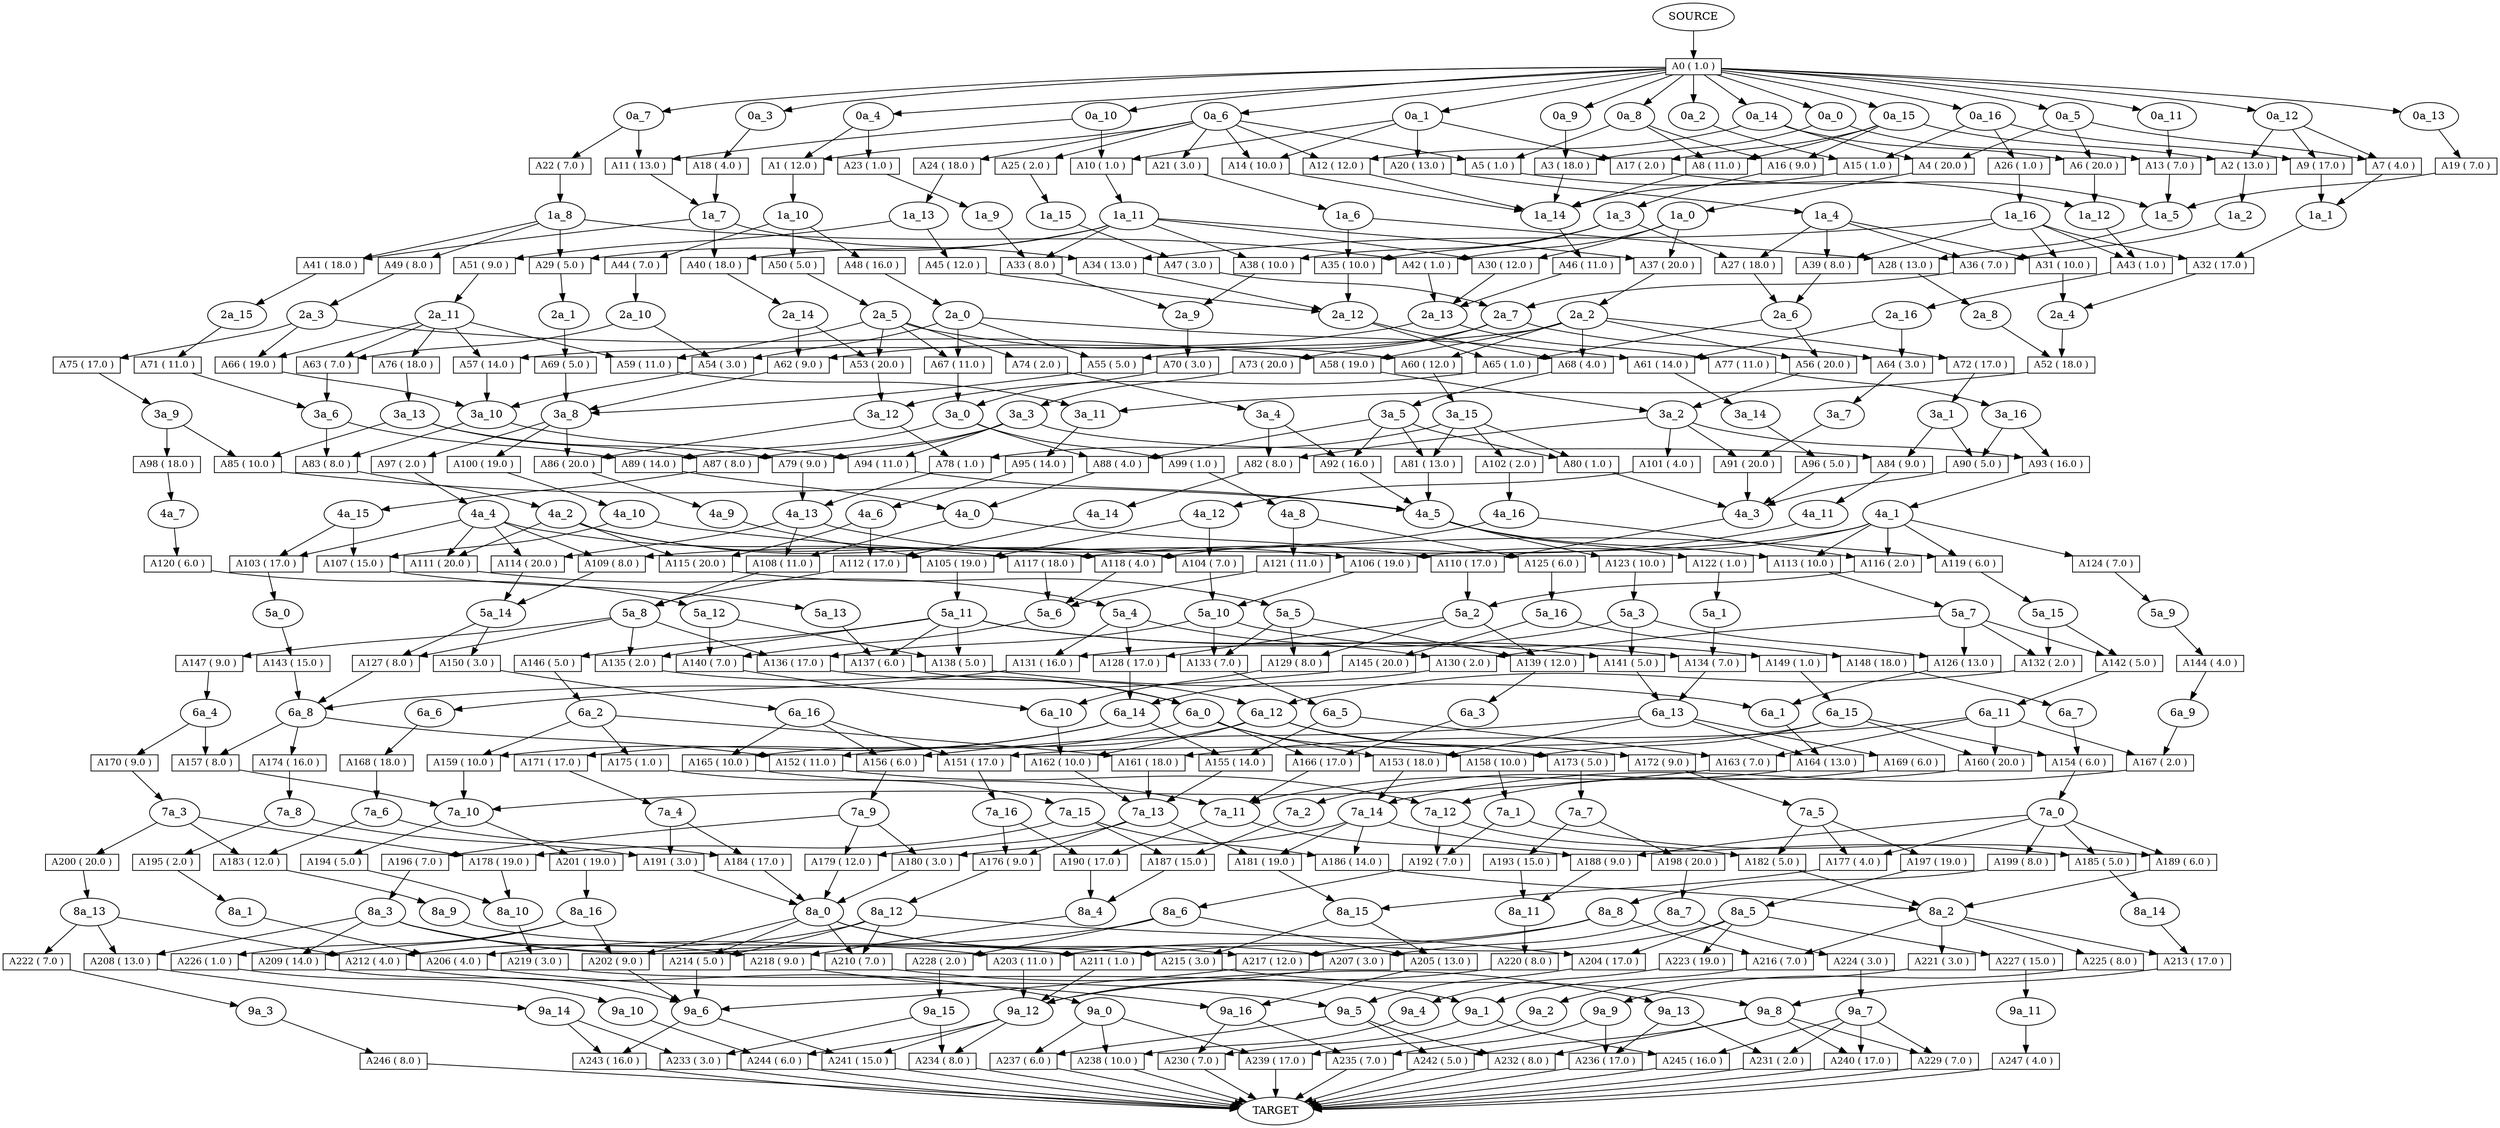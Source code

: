 digraph  {
"0a_0"[label="0a_0"];
"0a_1"[label="0a_1"];
"0a_2"[label="0a_2"];
"0a_3"[label="0a_3"];
"0a_4"[label="0a_4"];
"0a_5"[label="0a_5"];
"0a_6"[label="0a_6"];
"0a_7"[label="0a_7"];
"0a_8"[label="0a_8"];
"0a_9"[label="0a_9"];
"0a_10"[label="0a_10"];
"0a_11"[label="0a_11"];
"0a_12"[label="0a_12"];
"0a_13"[label="0a_13"];
"0a_14"[label="0a_14"];
"0a_15"[label="0a_15"];
"0a_16"[label="0a_16"];
"1a_10"[label="1a_10"];
"1a_2"[label="1a_2"];
"1a_14"[label="1a_14"];
"1a_0"[label="1a_0"];
"1a_12"[label="1a_12"];
"1a_1"[label="1a_1"];
"1a_11"[label="1a_11"];
"1a_7"[label="1a_7"];
"1a_5"[label="1a_5"];
"1a_3"[label="1a_3"];
"1a_4"[label="1a_4"];
"1a_6"[label="1a_6"];
"1a_8"[label="1a_8"];
"1a_9"[label="1a_9"];
"1a_13"[label="1a_13"];
"1a_15"[label="1a_15"];
"1a_16"[label="1a_16"];
"2a_6"[label="2a_6"];
"2a_8"[label="2a_8"];
"2a_1"[label="2a_1"];
"2a_13"[label="2a_13"];
"2a_4"[label="2a_4"];
"2a_9"[label="2a_9"];
"2a_12"[label="2a_12"];
"2a_7"[label="2a_7"];
"2a_2"[label="2a_2"];
"2a_14"[label="2a_14"];
"2a_15"[label="2a_15"];
"2a_16"[label="2a_16"];
"2a_10"[label="2a_10"];
"2a_0"[label="2a_0"];
"2a_3"[label="2a_3"];
"2a_5"[label="2a_5"];
"2a_11"[label="2a_11"];
"3a_11"[label="3a_11"];
"3a_12"[label="3a_12"];
"3a_10"[label="3a_10"];
"3a_8"[label="3a_8"];
"3a_2"[label="3a_2"];
"3a_15"[label="3a_15"];
"3a_14"[label="3a_14"];
"3a_6"[label="3a_6"];
"3a_7"[label="3a_7"];
"3a_0"[label="3a_0"];
"3a_5"[label="3a_5"];
"3a_1"[label="3a_1"];
"3a_3"[label="3a_3"];
"3a_4"[label="3a_4"];
"3a_9"[label="3a_9"];
"3a_13"[label="3a_13"];
"3a_16"[label="3a_16"];
"4a_13"[label="4a_13"];
"4a_3"[label="4a_3"];
"4a_5"[label="4a_5"];
"4a_14"[label="4a_14"];
"4a_2"[label="4a_2"];
"4a_11"[label="4a_11"];
"4a_9"[label="4a_9"];
"4a_15"[label="4a_15"];
"4a_0"[label="4a_0"];
"4a_1"[label="4a_1"];
"4a_6"[label="4a_6"];
"4a_4"[label="4a_4"];
"4a_7"[label="4a_7"];
"4a_8"[label="4a_8"];
"4a_10"[label="4a_10"];
"4a_12"[label="4a_12"];
"4a_16"[label="4a_16"];
"5a_0"[label="5a_0"];
"5a_10"[label="5a_10"];
"5a_11"[label="5a_11"];
"5a_13"[label="5a_13"];
"5a_8"[label="5a_8"];
"5a_14"[label="5a_14"];
"5a_2"[label="5a_2"];
"5a_4"[label="5a_4"];
"5a_7"[label="5a_7"];
"5a_5"[label="5a_5"];
"5a_6"[label="5a_6"];
"5a_15"[label="5a_15"];
"5a_12"[label="5a_12"];
"5a_1"[label="5a_1"];
"5a_3"[label="5a_3"];
"5a_9"[label="5a_9"];
"5a_16"[label="5a_16"];
"6a_1"[label="6a_1"];
"6a_8"[label="6a_8"];
"6a_14"[label="6a_14"];
"6a_10"[label="6a_10"];
"6a_6"[label="6a_6"];
"6a_12"[label="6a_12"];
"6a_5"[label="6a_5"];
"6a_13"[label="6a_13"];
"6a_0"[label="6a_0"];
"6a_3"[label="6a_3"];
"6a_11"[label="6a_11"];
"6a_9"[label="6a_9"];
"6a_2"[label="6a_2"];
"6a_4"[label="6a_4"];
"6a_7"[label="6a_7"];
"6a_15"[label="6a_15"];
"6a_16"[label="6a_16"];
"7a_16"[label="7a_16"];
"7a_12"[label="7a_12"];
"7a_14"[label="7a_14"];
"7a_0"[label="7a_0"];
"7a_13"[label="7a_13"];
"7a_9"[label="7a_9"];
"7a_10"[label="7a_10"];
"7a_1"[label="7a_1"];
"7a_11"[label="7a_11"];
"7a_6"[label="7a_6"];
"7a_2"[label="7a_2"];
"7a_3"[label="7a_3"];
"7a_4"[label="7a_4"];
"7a_5"[label="7a_5"];
"7a_7"[label="7a_7"];
"7a_8"[label="7a_8"];
"7a_15"[label="7a_15"];
"8a_12"[label="8a_12"];
"8a_15"[label="8a_15"];
"8a_10"[label="8a_10"];
"8a_0"[label="8a_0"];
"8a_2"[label="8a_2"];
"8a_9"[label="8a_9"];
"8a_14"[label="8a_14"];
"8a_4"[label="8a_4"];
"8a_11"[label="8a_11"];
"8a_6"[label="8a_6"];
"8a_1"[label="8a_1"];
"8a_3"[label="8a_3"];
"8a_5"[label="8a_5"];
"8a_7"[label="8a_7"];
"8a_8"[label="8a_8"];
"8a_13"[label="8a_13"];
"8a_16"[label="8a_16"];
"9a_6"[label="9a_6"];
"9a_12"[label="9a_12"];
"9a_5"[label="9a_5"];
"9a_16"[label="9a_16"];
"9a_14"[label="9a_14"];
"9a_13"[label="9a_13"];
"9a_0"[label="9a_0"];
"9a_8"[label="9a_8"];
"9a_1"[label="9a_1"];
"9a_2"[label="9a_2"];
"9a_3"[label="9a_3"];
"9a_4"[label="9a_4"];
"9a_7"[label="9a_7"];
"9a_9"[label="9a_9"];
"9a_10"[label="9a_10"];
"9a_11"[label="9a_11"];
"9a_15"[label="9a_15"];
"A0"[shape=box, height=0.18, fontsize=12, label="A0 ( 1.0 )"];
"A0"->"0a_0";
"A0"->"0a_1";
"A0"->"0a_2";
"A0"->"0a_3";
"A0"->"0a_4";
"A0"->"0a_5";
"A0"->"0a_6";
"A0"->"0a_7";
"A0"->"0a_8";
"A0"->"0a_9";
"A0"->"0a_10";
"A0"->"0a_11";
"A0"->"0a_12";
"A0"->"0a_13";
"A0"->"0a_14";
"A0"->"0a_15";
"A0"->"0a_16";
"SOURCE"->"A0";
"A1"[shape=box, height=0.18, fontsize=12, label="A1 ( 12.0 )"];
"A1"->"1a_10";
"0a_6"->"A1";
"0a_4"->"A1";
"A2"[shape=box, height=0.18, fontsize=12, label="A2 ( 13.0 )"];
"A2"->"1a_2";
"0a_15"->"A2";
"0a_12"->"A2";
"A3"[shape=box, height=0.18, fontsize=12, label="A3 ( 18.0 )"];
"A3"->"1a_14";
"0a_9"->"A3";
"0a_0"->"A3";
"A4"[shape=box, height=0.18, fontsize=12, label="A4 ( 20.0 )"];
"A4"->"1a_0";
"0a_14"->"A4";
"0a_5"->"A4";
"A5"[shape=box, height=0.18, fontsize=12, label="A5 ( 1.0 )"];
"A5"->"1a_12";
"0a_6"->"A5";
"0a_8"->"A5";
"A6"[shape=box, height=0.18, fontsize=12, label="A6 ( 20.0 )"];
"A6"->"1a_12";
"0a_5"->"A6";
"0a_14"->"A6";
"A7"[shape=box, height=0.18, fontsize=12, label="A7 ( 4.0 )"];
"A7"->"1a_1";
"0a_12"->"A7";
"0a_5"->"A7";
"A8"[shape=box, height=0.18, fontsize=12, label="A8 ( 11.0 )"];
"A8"->"1a_14";
"0a_15"->"A8";
"0a_8"->"A8";
"A9"[shape=box, height=0.18, fontsize=12, label="A9 ( 17.0 )"];
"A9"->"1a_1";
"0a_16"->"A9";
"0a_12"->"A9";
"A10"[shape=box, height=0.18, fontsize=12, label="A10 ( 1.0 )"];
"A10"->"1a_11";
"0a_1"->"A10";
"0a_10"->"A10";
"A11"[shape=box, height=0.18, fontsize=12, label="A11 ( 13.0 )"];
"A11"->"1a_7";
"0a_10"->"A11";
"0a_7"->"A11";
"A12"[shape=box, height=0.18, fontsize=12, label="A12 ( 12.0 )"];
"A12"->"1a_14";
"0a_6"->"A12";
"0a_14"->"A12";
"A13"[shape=box, height=0.18, fontsize=12, label="A13 ( 7.0 )"];
"A13"->"1a_5";
"0a_11"->"A13";
"0a_0"->"A13";
"A14"[shape=box, height=0.18, fontsize=12, label="A14 ( 10.0 )"];
"A14"->"1a_14";
"0a_6"->"A14";
"0a_1"->"A14";
"A15"[shape=box, height=0.18, fontsize=12, label="A15 ( 1.0 )"];
"A15"->"1a_14";
"0a_16"->"A15";
"0a_2"->"A15";
"A16"[shape=box, height=0.18, fontsize=12, label="A16 ( 9.0 )"];
"A16"->"1a_3";
"0a_15"->"A16";
"0a_8"->"A16";
"A17"[shape=box, height=0.18, fontsize=12, label="A17 ( 2.0 )"];
"A17"->"1a_5";
"0a_15"->"A17";
"0a_1"->"A17";
"A18"[shape=box, height=0.18, fontsize=12, label="A18 ( 4.0 )"];
"A18"->"1a_7";
"0a_3"->"A18";
"A19"[shape=box, height=0.18, fontsize=12, label="A19 ( 7.0 )"];
"A19"->"1a_5";
"0a_13"->"A19";
"A20"[shape=box, height=0.18, fontsize=12, label="A20 ( 13.0 )"];
"A20"->"1a_4";
"0a_1"->"A20";
"A21"[shape=box, height=0.18, fontsize=12, label="A21 ( 3.0 )"];
"A21"->"1a_6";
"0a_6"->"A21";
"A22"[shape=box, height=0.18, fontsize=12, label="A22 ( 7.0 )"];
"A22"->"1a_8";
"0a_7"->"A22";
"A23"[shape=box, height=0.18, fontsize=12, label="A23 ( 1.0 )"];
"A23"->"1a_9";
"0a_4"->"A23";
"A24"[shape=box, height=0.18, fontsize=12, label="A24 ( 18.0 )"];
"A24"->"1a_13";
"0a_6"->"A24";
"A25"[shape=box, height=0.18, fontsize=12, label="A25 ( 2.0 )"];
"A25"->"1a_15";
"0a_6"->"A25";
"A26"[shape=box, height=0.18, fontsize=12, label="A26 ( 1.0 )"];
"A26"->"1a_16";
"0a_16"->"A26";
"A27"[shape=box, height=0.18, fontsize=12, label="A27 ( 18.0 )"];
"A27"->"2a_6";
"1a_3"->"A27";
"1a_4"->"A27";
"A28"[shape=box, height=0.18, fontsize=12, label="A28 ( 13.0 )"];
"A28"->"2a_8";
"1a_5"->"A28";
"1a_6"->"A28";
"A29"[shape=box, height=0.18, fontsize=12, label="A29 ( 5.0 )"];
"A29"->"2a_1";
"1a_8"->"A29";
"1a_11"->"A29";
"A30"[shape=box, height=0.18, fontsize=12, label="A30 ( 12.0 )"];
"A30"->"2a_13";
"1a_11"->"A30";
"1a_0"->"A30";
"A31"[shape=box, height=0.18, fontsize=12, label="A31 ( 10.0 )"];
"A31"->"2a_4";
"1a_4"->"A31";
"1a_16"->"A31";
"A32"[shape=box, height=0.18, fontsize=12, label="A32 ( 17.0 )"];
"A32"->"2a_4";
"1a_16"->"A32";
"1a_1"->"A32";
"A33"[shape=box, height=0.18, fontsize=12, label="A33 ( 8.0 )"];
"A33"->"2a_9";
"1a_9"->"A33";
"1a_11"->"A33";
"A34"[shape=box, height=0.18, fontsize=12, label="A34 ( 13.0 )"];
"A34"->"2a_12";
"1a_16"->"A34";
"1a_7"->"A34";
"A35"[shape=box, height=0.18, fontsize=12, label="A35 ( 10.0 )"];
"A35"->"2a_12";
"1a_6"->"A35";
"1a_3"->"A35";
"A36"[shape=box, height=0.18, fontsize=12, label="A36 ( 7.0 )"];
"A36"->"2a_7";
"1a_4"->"A36";
"1a_2"->"A36";
"A37"[shape=box, height=0.18, fontsize=12, label="A37 ( 20.0 )"];
"A37"->"2a_2";
"1a_0"->"A37";
"1a_11"->"A37";
"A38"[shape=box, height=0.18, fontsize=12, label="A38 ( 10.0 )"];
"A38"->"2a_9";
"1a_3"->"A38";
"1a_11"->"A38";
"A39"[shape=box, height=0.18, fontsize=12, label="A39 ( 8.0 )"];
"A39"->"2a_6";
"1a_16"->"A39";
"1a_4"->"A39";
"A40"[shape=box, height=0.18, fontsize=12, label="A40 ( 18.0 )"];
"A40"->"2a_14";
"1a_11"->"A40";
"1a_7"->"A40";
"A41"[shape=box, height=0.18, fontsize=12, label="A41 ( 18.0 )"];
"A41"->"2a_15";
"1a_7"->"A41";
"1a_8"->"A41";
"A42"[shape=box, height=0.18, fontsize=12, label="A42 ( 1.0 )"];
"A42"->"2a_13";
"1a_0"->"A42";
"1a_8"->"A42";
"A43"[shape=box, height=0.18, fontsize=12, label="A43 ( 1.0 )"];
"A43"->"2a_16";
"1a_12"->"A43";
"1a_16"->"A43";
"A44"[shape=box, height=0.18, fontsize=12, label="A44 ( 7.0 )"];
"A44"->"2a_10";
"1a_10"->"A44";
"A45"[shape=box, height=0.18, fontsize=12, label="A45 ( 12.0 )"];
"A45"->"2a_12";
"1a_13"->"A45";
"A46"[shape=box, height=0.18, fontsize=12, label="A46 ( 11.0 )"];
"A46"->"2a_13";
"1a_14"->"A46";
"A47"[shape=box, height=0.18, fontsize=12, label="A47 ( 3.0 )"];
"A47"->"2a_7";
"1a_15"->"A47";
"A48"[shape=box, height=0.18, fontsize=12, label="A48 ( 16.0 )"];
"A48"->"2a_0";
"1a_10"->"A48";
"A49"[shape=box, height=0.18, fontsize=12, label="A49 ( 8.0 )"];
"A49"->"2a_3";
"1a_8"->"A49";
"A50"[shape=box, height=0.18, fontsize=12, label="A50 ( 5.0 )"];
"A50"->"2a_5";
"1a_10"->"A50";
"A51"[shape=box, height=0.18, fontsize=12, label="A51 ( 9.0 )"];
"A51"->"2a_11";
"1a_13"->"A51";
"A52"[shape=box, height=0.18, fontsize=12, label="A52 ( 18.0 )"];
"A52"->"3a_11";
"2a_8"->"A52";
"2a_4"->"A52";
"A53"[shape=box, height=0.18, fontsize=12, label="A53 ( 20.0 )"];
"A53"->"3a_12";
"2a_14"->"A53";
"2a_5"->"A53";
"A54"[shape=box, height=0.18, fontsize=12, label="A54 ( 3.0 )"];
"A54"->"3a_10";
"2a_10"->"A54";
"2a_0"->"A54";
"A55"[shape=box, height=0.18, fontsize=12, label="A55 ( 5.0 )"];
"A55"->"3a_8";
"2a_0"->"A55";
"2a_7"->"A55";
"A56"[shape=box, height=0.18, fontsize=12, label="A56 ( 20.0 )"];
"A56"->"3a_2";
"2a_6"->"A56";
"2a_2"->"A56";
"A57"[shape=box, height=0.18, fontsize=12, label="A57 ( 14.0 )"];
"A57"->"3a_10";
"2a_2"->"A57";
"2a_11"->"A57";
"A58"[shape=box, height=0.18, fontsize=12, label="A58 ( 19.0 )"];
"A58"->"3a_2";
"2a_3"->"A58";
"2a_2"->"A58";
"A59"[shape=box, height=0.18, fontsize=12, label="A59 ( 11.0 )"];
"A59"->"3a_11";
"2a_5"->"A59";
"2a_11"->"A59";
"A60"[shape=box, height=0.18, fontsize=12, label="A60 ( 12.0 )"];
"A60"->"3a_15";
"2a_5"->"A60";
"2a_2"->"A60";
"A61"[shape=box, height=0.18, fontsize=12, label="A61 ( 14.0 )"];
"A61"->"3a_14";
"2a_0"->"A61";
"2a_16"->"A61";
"A62"[shape=box, height=0.18, fontsize=12, label="A62 ( 9.0 )"];
"A62"->"3a_8";
"2a_13"->"A62";
"2a_14"->"A62";
"A63"[shape=box, height=0.18, fontsize=12, label="A63 ( 7.0 )"];
"A63"->"3a_6";
"2a_11"->"A63";
"2a_10"->"A63";
"A64"[shape=box, height=0.18, fontsize=12, label="A64 ( 3.0 )"];
"A64"->"3a_7";
"2a_16"->"A64";
"2a_7"->"A64";
"A65"[shape=box, height=0.18, fontsize=12, label="A65 ( 1.0 )"];
"A65"->"3a_12";
"2a_12"->"A65";
"2a_6"->"A65";
"A66"[shape=box, height=0.18, fontsize=12, label="A66 ( 19.0 )"];
"A66"->"3a_10";
"2a_3"->"A66";
"2a_11"->"A66";
"A67"[shape=box, height=0.18, fontsize=12, label="A67 ( 11.0 )"];
"A67"->"3a_0";
"2a_5"->"A67";
"2a_0"->"A67";
"A68"[shape=box, height=0.18, fontsize=12, label="A68 ( 4.0 )"];
"A68"->"3a_5";
"2a_2"->"A68";
"2a_12"->"A68";
"A69"[shape=box, height=0.18, fontsize=12, label="A69 ( 5.0 )"];
"A69"->"3a_8";
"2a_1"->"A69";
"A70"[shape=box, height=0.18, fontsize=12, label="A70 ( 3.0 )"];
"A70"->"3a_0";
"2a_9"->"A70";
"A71"[shape=box, height=0.18, fontsize=12, label="A71 ( 11.0 )"];
"A71"->"3a_6";
"2a_15"->"A71";
"A72"[shape=box, height=0.18, fontsize=12, label="A72 ( 17.0 )"];
"A72"->"3a_1";
"2a_2"->"A72";
"A73"[shape=box, height=0.18, fontsize=12, label="A73 ( 20.0 )"];
"A73"->"3a_3";
"2a_7"->"A73";
"A74"[shape=box, height=0.18, fontsize=12, label="A74 ( 2.0 )"];
"A74"->"3a_4";
"2a_5"->"A74";
"A75"[shape=box, height=0.18, fontsize=12, label="A75 ( 17.0 )"];
"A75"->"3a_9";
"2a_3"->"A75";
"A76"[shape=box, height=0.18, fontsize=12, label="A76 ( 18.0 )"];
"A76"->"3a_13";
"2a_11"->"A76";
"A77"[shape=box, height=0.18, fontsize=12, label="A77 ( 11.0 )"];
"A77"->"3a_16";
"2a_13"->"A77";
"A78"[shape=box, height=0.18, fontsize=12, label="A78 ( 1.0 )"];
"A78"->"4a_13";
"3a_12"->"A78";
"3a_15"->"A78";
"A79"[shape=box, height=0.18, fontsize=12, label="A79 ( 9.0 )"];
"A79"->"4a_13";
"3a_3"->"A79";
"3a_13"->"A79";
"A80"[shape=box, height=0.18, fontsize=12, label="A80 ( 1.0 )"];
"A80"->"4a_3";
"3a_5"->"A80";
"3a_15"->"A80";
"A81"[shape=box, height=0.18, fontsize=12, label="A81 ( 13.0 )"];
"A81"->"4a_5";
"3a_5"->"A81";
"3a_15"->"A81";
"A82"[shape=box, height=0.18, fontsize=12, label="A82 ( 8.0 )"];
"A82"->"4a_14";
"3a_4"->"A82";
"3a_2"->"A82";
"A83"[shape=box, height=0.18, fontsize=12, label="A83 ( 8.0 )"];
"A83"->"4a_2";
"3a_6"->"A83";
"3a_10"->"A83";
"A84"[shape=box, height=0.18, fontsize=12, label="A84 ( 9.0 )"];
"A84"->"4a_11";
"3a_3"->"A84";
"3a_1"->"A84";
"A85"[shape=box, height=0.18, fontsize=12, label="A85 ( 10.0 )"];
"A85"->"4a_5";
"3a_9"->"A85";
"3a_13"->"A85";
"A86"[shape=box, height=0.18, fontsize=12, label="A86 ( 20.0 )"];
"A86"->"4a_9";
"3a_8"->"A86";
"3a_12"->"A86";
"A87"[shape=box, height=0.18, fontsize=12, label="A87 ( 8.0 )"];
"A87"->"4a_15";
"3a_3"->"A87";
"3a_13"->"A87";
"A88"[shape=box, height=0.18, fontsize=12, label="A88 ( 4.0 )"];
"A88"->"4a_0";
"3a_5"->"A88";
"3a_0"->"A88";
"A89"[shape=box, height=0.18, fontsize=12, label="A89 ( 14.0 )"];
"A89"->"4a_0";
"3a_0"->"A89";
"3a_6"->"A89";
"A90"[shape=box, height=0.18, fontsize=12, label="A90 ( 5.0 )"];
"A90"->"4a_3";
"3a_16"->"A90";
"3a_1"->"A90";
"A91"[shape=box, height=0.18, fontsize=12, label="A91 ( 20.0 )"];
"A91"->"4a_3";
"3a_7"->"A91";
"3a_2"->"A91";
"A92"[shape=box, height=0.18, fontsize=12, label="A92 ( 16.0 )"];
"A92"->"4a_5";
"3a_4"->"A92";
"3a_5"->"A92";
"A93"[shape=box, height=0.18, fontsize=12, label="A93 ( 16.0 )"];
"A93"->"4a_1";
"3a_2"->"A93";
"3a_16"->"A93";
"A94"[shape=box, height=0.18, fontsize=12, label="A94 ( 11.0 )"];
"A94"->"4a_5";
"3a_10"->"A94";
"3a_3"->"A94";
"A95"[shape=box, height=0.18, fontsize=12, label="A95 ( 14.0 )"];
"A95"->"4a_6";
"3a_11"->"A95";
"A96"[shape=box, height=0.18, fontsize=12, label="A96 ( 5.0 )"];
"A96"->"4a_3";
"3a_14"->"A96";
"A97"[shape=box, height=0.18, fontsize=12, label="A97 ( 2.0 )"];
"A97"->"4a_4";
"3a_8"->"A97";
"A98"[shape=box, height=0.18, fontsize=12, label="A98 ( 18.0 )"];
"A98"->"4a_7";
"3a_9"->"A98";
"A99"[shape=box, height=0.18, fontsize=12, label="A99 ( 1.0 )"];
"A99"->"4a_8";
"3a_0"->"A99";
"A100"[shape=box, height=0.18, fontsize=12, label="A100 ( 19.0 )"];
"A100"->"4a_10";
"3a_8"->"A100";
"A101"[shape=box, height=0.18, fontsize=12, label="A101 ( 4.0 )"];
"A101"->"4a_12";
"3a_2"->"A101";
"A102"[shape=box, height=0.18, fontsize=12, label="A102 ( 2.0 )"];
"A102"->"4a_16";
"3a_15"->"A102";
"A103"[shape=box, height=0.18, fontsize=12, label="A103 ( 17.0 )"];
"A103"->"5a_0";
"4a_15"->"A103";
"4a_4"->"A103";
"A104"[shape=box, height=0.18, fontsize=12, label="A104 ( 7.0 )"];
"A104"->"5a_10";
"4a_2"->"A104";
"4a_12"->"A104";
"A105"[shape=box, height=0.18, fontsize=12, label="A105 ( 19.0 )"];
"A105"->"5a_11";
"4a_12"->"A105";
"4a_9"->"A105";
"A106"[shape=box, height=0.18, fontsize=12, label="A106 ( 19.0 )"];
"A106"->"5a_10";
"4a_1"->"A106";
"4a_13"->"A106";
"A107"[shape=box, height=0.18, fontsize=12, label="A107 ( 15.0 )"];
"A107"->"5a_13";
"4a_15"->"A107";
"4a_10"->"A107";
"A108"[shape=box, height=0.18, fontsize=12, label="A108 ( 11.0 )"];
"A108"->"5a_8";
"4a_0"->"A108";
"4a_13"->"A108";
"A109"[shape=box, height=0.18, fontsize=12, label="A109 ( 8.0 )"];
"A109"->"5a_14";
"4a_1"->"A109";
"4a_4"->"A109";
"A110"[shape=box, height=0.18, fontsize=12, label="A110 ( 17.0 )"];
"A110"->"5a_2";
"4a_3"->"A110";
"4a_0"->"A110";
"A111"[shape=box, height=0.18, fontsize=12, label="A111 ( 20.0 )"];
"A111"->"5a_4";
"4a_2"->"A111";
"4a_4"->"A111";
"A112"[shape=box, height=0.18, fontsize=12, label="A112 ( 17.0 )"];
"A112"->"5a_8";
"4a_6"->"A112";
"4a_14"->"A112";
"A113"[shape=box, height=0.18, fontsize=12, label="A113 ( 10.0 )"];
"A113"->"5a_7";
"4a_5"->"A113";
"4a_1"->"A113";
"A114"[shape=box, height=0.18, fontsize=12, label="A114 ( 20.0 )"];
"A114"->"5a_14";
"4a_4"->"A114";
"4a_13"->"A114";
"A115"[shape=box, height=0.18, fontsize=12, label="A115 ( 20.0 )"];
"A115"->"5a_5";
"4a_2"->"A115";
"4a_6"->"A115";
"A116"[shape=box, height=0.18, fontsize=12, label="A116 ( 2.0 )"];
"A116"->"5a_2";
"4a_16"->"A116";
"4a_1"->"A116";
"A117"[shape=box, height=0.18, fontsize=12, label="A117 ( 18.0 )"];
"A117"->"5a_6";
"4a_11"->"A117";
"4a_4"->"A117";
"A118"[shape=box, height=0.18, fontsize=12, label="A118 ( 4.0 )"];
"A118"->"5a_6";
"4a_2"->"A118";
"4a_16"->"A118";
"A119"[shape=box, height=0.18, fontsize=12, label="A119 ( 6.0 )"];
"A119"->"5a_15";
"4a_1"->"A119";
"4a_10"->"A119";
"A120"[shape=box, height=0.18, fontsize=12, label="A120 ( 6.0 )"];
"A120"->"5a_12";
"4a_7"->"A120";
"A121"[shape=box, height=0.18, fontsize=12, label="A121 ( 11.0 )"];
"A121"->"5a_6";
"4a_8"->"A121";
"A122"[shape=box, height=0.18, fontsize=12, label="A122 ( 1.0 )"];
"A122"->"5a_1";
"4a_5"->"A122";
"A123"[shape=box, height=0.18, fontsize=12, label="A123 ( 10.0 )"];
"A123"->"5a_3";
"4a_5"->"A123";
"A124"[shape=box, height=0.18, fontsize=12, label="A124 ( 7.0 )"];
"A124"->"5a_9";
"4a_1"->"A124";
"A125"[shape=box, height=0.18, fontsize=12, label="A125 ( 6.0 )"];
"A125"->"5a_16";
"4a_8"->"A125";
"A126"[shape=box, height=0.18, fontsize=12, label="A126 ( 13.0 )"];
"A126"->"6a_1";
"5a_7"->"A126";
"5a_3"->"A126";
"A127"[shape=box, height=0.18, fontsize=12, label="A127 ( 8.0 )"];
"A127"->"6a_8";
"5a_8"->"A127";
"5a_14"->"A127";
"A128"[shape=box, height=0.18, fontsize=12, label="A128 ( 17.0 )"];
"A128"->"6a_14";
"5a_4"->"A128";
"5a_2"->"A128";
"A129"[shape=box, height=0.18, fontsize=12, label="A129 ( 8.0 )"];
"A129"->"6a_10";
"5a_5"->"A129";
"5a_2"->"A129";
"A130"[shape=box, height=0.18, fontsize=12, label="A130 ( 2.0 )"];
"A130"->"6a_14";
"5a_4"->"A130";
"5a_7"->"A130";
"A131"[shape=box, height=0.18, fontsize=12, label="A131 ( 16.0 )"];
"A131"->"6a_6";
"5a_4"->"A131";
"5a_3"->"A131";
"A132"[shape=box, height=0.18, fontsize=12, label="A132 ( 2.0 )"];
"A132"->"6a_12";
"5a_7"->"A132";
"5a_15"->"A132";
"A133"[shape=box, height=0.18, fontsize=12, label="A133 ( 7.0 )"];
"A133"->"6a_5";
"5a_10"->"A133";
"5a_5"->"A133";
"A134"[shape=box, height=0.18, fontsize=12, label="A134 ( 7.0 )"];
"A134"->"6a_13";
"5a_11"->"A134";
"5a_1"->"A134";
"A135"[shape=box, height=0.18, fontsize=12, label="A135 ( 2.0 )"];
"A135"->"6a_0";
"5a_8"->"A135";
"5a_11"->"A135";
"A136"[shape=box, height=0.18, fontsize=12, label="A136 ( 17.0 )"];
"A136"->"6a_0";
"5a_8"->"A136";
"5a_10"->"A136";
"A137"[shape=box, height=0.18, fontsize=12, label="A137 ( 6.0 )"];
"A137"->"6a_12";
"5a_13"->"A137";
"5a_11"->"A137";
"A138"[shape=box, height=0.18, fontsize=12, label="A138 ( 5.0 )"];
"A138"->"6a_1";
"5a_11"->"A138";
"5a_12"->"A138";
"A139"[shape=box, height=0.18, fontsize=12, label="A139 ( 12.0 )"];
"A139"->"6a_3";
"5a_5"->"A139";
"5a_2"->"A139";
"A140"[shape=box, height=0.18, fontsize=12, label="A140 ( 7.0 )"];
"A140"->"6a_10";
"5a_6"->"A140";
"5a_12"->"A140";
"A141"[shape=box, height=0.18, fontsize=12, label="A141 ( 5.0 )"];
"A141"->"6a_13";
"5a_3"->"A141";
"5a_11"->"A141";
"A142"[shape=box, height=0.18, fontsize=12, label="A142 ( 5.0 )"];
"A142"->"6a_11";
"5a_15"->"A142";
"5a_7"->"A142";
"A143"[shape=box, height=0.18, fontsize=12, label="A143 ( 15.0 )"];
"A143"->"6a_8";
"5a_0"->"A143";
"A144"[shape=box, height=0.18, fontsize=12, label="A144 ( 4.0 )"];
"A144"->"6a_9";
"5a_9"->"A144";
"A145"[shape=box, height=0.18, fontsize=12, label="A145 ( 20.0 )"];
"A145"->"6a_8";
"5a_16"->"A145";
"A146"[shape=box, height=0.18, fontsize=12, label="A146 ( 5.0 )"];
"A146"->"6a_2";
"5a_11"->"A146";
"A147"[shape=box, height=0.18, fontsize=12, label="A147 ( 9.0 )"];
"A147"->"6a_4";
"5a_8"->"A147";
"A148"[shape=box, height=0.18, fontsize=12, label="A148 ( 18.0 )"];
"A148"->"6a_7";
"5a_16"->"A148";
"A149"[shape=box, height=0.18, fontsize=12, label="A149 ( 1.0 )"];
"A149"->"6a_15";
"5a_10"->"A149";
"A150"[shape=box, height=0.18, fontsize=12, label="A150 ( 3.0 )"];
"A150"->"6a_16";
"5a_14"->"A150";
"A151"[shape=box, height=0.18, fontsize=12, label="A151 ( 17.0 )"];
"A151"->"7a_16";
"6a_15"->"A151";
"6a_16"->"A151";
"A152"[shape=box, height=0.18, fontsize=12, label="A152 ( 11.0 )"];
"A152"->"7a_12";
"6a_8"->"A152";
"6a_12"->"A152";
"A153"[shape=box, height=0.18, fontsize=12, label="A153 ( 18.0 )"];
"A153"->"7a_14";
"6a_13"->"A153";
"6a_0"->"A153";
"A154"[shape=box, height=0.18, fontsize=12, label="A154 ( 6.0 )"];
"A154"->"7a_0";
"6a_7"->"A154";
"6a_15"->"A154";
"A155"[shape=box, height=0.18, fontsize=12, label="A155 ( 14.0 )"];
"A155"->"7a_13";
"6a_14"->"A155";
"6a_5"->"A155";
"A156"[shape=box, height=0.18, fontsize=12, label="A156 ( 6.0 )"];
"A156"->"7a_9";
"6a_16"->"A156";
"6a_13"->"A156";
"A157"[shape=box, height=0.18, fontsize=12, label="A157 ( 8.0 )"];
"A157"->"7a_10";
"6a_4"->"A157";
"6a_8"->"A157";
"A158"[shape=box, height=0.18, fontsize=12, label="A158 ( 10.0 )"];
"A158"->"7a_1";
"6a_15"->"A158";
"6a_0"->"A158";
"A159"[shape=box, height=0.18, fontsize=12, label="A159 ( 10.0 )"];
"A159"->"7a_10";
"6a_14"->"A159";
"6a_2"->"A159";
"A160"[shape=box, height=0.18, fontsize=12, label="A160 ( 20.0 )"];
"A160"->"7a_12";
"6a_15"->"A160";
"6a_11"->"A160";
"A161"[shape=box, height=0.18, fontsize=12, label="A161 ( 18.0 )"];
"A161"->"7a_13";
"6a_2"->"A161";
"6a_11"->"A161";
"A162"[shape=box, height=0.18, fontsize=12, label="A162 ( 10.0 )"];
"A162"->"7a_13";
"6a_12"->"A162";
"6a_10"->"A162";
"A163"[shape=box, height=0.18, fontsize=12, label="A163 ( 7.0 )"];
"A163"->"7a_10";
"6a_5"->"A163";
"6a_11"->"A163";
"A164"[shape=box, height=0.18, fontsize=12, label="A164 ( 13.0 )"];
"A164"->"7a_11";
"6a_13"->"A164";
"6a_1"->"A164";
"A165"[shape=box, height=0.18, fontsize=12, label="A165 ( 10.0 )"];
"A165"->"7a_11";
"6a_16"->"A165";
"6a_0"->"A165";
"A166"[shape=box, height=0.18, fontsize=12, label="A166 ( 17.0 )"];
"A166"->"7a_11";
"6a_3"->"A166";
"6a_0"->"A166";
"A167"[shape=box, height=0.18, fontsize=12, label="A167 ( 2.0 )"];
"A167"->"7a_14";
"6a_9"->"A167";
"6a_11"->"A167";
"A168"[shape=box, height=0.18, fontsize=12, label="A168 ( 18.0 )"];
"A168"->"7a_6";
"6a_6"->"A168";
"A169"[shape=box, height=0.18, fontsize=12, label="A169 ( 6.0 )"];
"A169"->"7a_2";
"6a_13"->"A169";
"A170"[shape=box, height=0.18, fontsize=12, label="A170 ( 9.0 )"];
"A170"->"7a_3";
"6a_4"->"A170";
"A171"[shape=box, height=0.18, fontsize=12, label="A171 ( 17.0 )"];
"A171"->"7a_4";
"6a_14"->"A171";
"A172"[shape=box, height=0.18, fontsize=12, label="A172 ( 9.0 )"];
"A172"->"7a_5";
"6a_12"->"A172";
"A173"[shape=box, height=0.18, fontsize=12, label="A173 ( 5.0 )"];
"A173"->"7a_7";
"6a_12"->"A173";
"A174"[shape=box, height=0.18, fontsize=12, label="A174 ( 16.0 )"];
"A174"->"7a_8";
"6a_8"->"A174";
"A175"[shape=box, height=0.18, fontsize=12, label="A175 ( 1.0 )"];
"A175"->"7a_15";
"6a_2"->"A175";
"A176"[shape=box, height=0.18, fontsize=12, label="A176 ( 9.0 )"];
"A176"->"8a_12";
"7a_13"->"A176";
"7a_16"->"A176";
"A177"[shape=box, height=0.18, fontsize=12, label="A177 ( 4.0 )"];
"A177"->"8a_15";
"7a_5"->"A177";
"7a_0"->"A177";
"A178"[shape=box, height=0.18, fontsize=12, label="A178 ( 19.0 )"];
"A178"->"8a_10";
"7a_15"->"A178";
"7a_3"->"A178";
"A179"[shape=box, height=0.18, fontsize=12, label="A179 ( 12.0 )"];
"A179"->"8a_0";
"7a_9"->"A179";
"7a_13"->"A179";
"A180"[shape=box, height=0.18, fontsize=12, label="A180 ( 3.0 )"];
"A180"->"8a_0";
"7a_14"->"A180";
"7a_9"->"A180";
"A181"[shape=box, height=0.18, fontsize=12, label="A181 ( 19.0 )"];
"A181"->"8a_15";
"7a_14"->"A181";
"7a_13"->"A181";
"A182"[shape=box, height=0.18, fontsize=12, label="A182 ( 5.0 )"];
"A182"->"8a_2";
"7a_5"->"A182";
"7a_12"->"A182";
"A183"[shape=box, height=0.18, fontsize=12, label="A183 ( 12.0 )"];
"A183"->"8a_9";
"7a_6"->"A183";
"7a_3"->"A183";
"A184"[shape=box, height=0.18, fontsize=12, label="A184 ( 17.0 )"];
"A184"->"8a_0";
"7a_4"->"A184";
"7a_6"->"A184";
"A185"[shape=box, height=0.18, fontsize=12, label="A185 ( 5.0 )"];
"A185"->"8a_14";
"7a_14"->"A185";
"7a_0"->"A185";
"A186"[shape=box, height=0.18, fontsize=12, label="A186 ( 14.0 )"];
"A186"->"8a_2";
"7a_14"->"A186";
"7a_15"->"A186";
"A187"[shape=box, height=0.18, fontsize=12, label="A187 ( 15.0 )"];
"A187"->"8a_4";
"7a_2"->"A187";
"7a_15"->"A187";
"A188"[shape=box, height=0.18, fontsize=12, label="A188 ( 9.0 )"];
"A188"->"8a_11";
"7a_0"->"A188";
"7a_11"->"A188";
"A189"[shape=box, height=0.18, fontsize=12, label="A189 ( 6.0 )"];
"A189"->"8a_2";
"7a_1"->"A189";
"7a_0"->"A189";
"A190"[shape=box, height=0.18, fontsize=12, label="A190 ( 17.0 )"];
"A190"->"8a_4";
"7a_11"->"A190";
"7a_16"->"A190";
"A191"[shape=box, height=0.18, fontsize=12, label="A191 ( 3.0 )"];
"A191"->"8a_0";
"7a_4"->"A191";
"7a_8"->"A191";
"A192"[shape=box, height=0.18, fontsize=12, label="A192 ( 7.0 )"];
"A192"->"8a_6";
"7a_1"->"A192";
"7a_12"->"A192";
"A193"[shape=box, height=0.18, fontsize=12, label="A193 ( 15.0 )"];
"A193"->"8a_11";
"7a_7"->"A193";
"A194"[shape=box, height=0.18, fontsize=12, label="A194 ( 5.0 )"];
"A194"->"8a_10";
"7a_10"->"A194";
"A195"[shape=box, height=0.18, fontsize=12, label="A195 ( 2.0 )"];
"A195"->"8a_1";
"7a_8"->"A195";
"A196"[shape=box, height=0.18, fontsize=12, label="A196 ( 7.0 )"];
"A196"->"8a_3";
"7a_9"->"A196";
"A197"[shape=box, height=0.18, fontsize=12, label="A197 ( 19.0 )"];
"A197"->"8a_5";
"7a_5"->"A197";
"A198"[shape=box, height=0.18, fontsize=12, label="A198 ( 20.0 )"];
"A198"->"8a_7";
"7a_7"->"A198";
"A199"[shape=box, height=0.18, fontsize=12, label="A199 ( 8.0 )"];
"A199"->"8a_8";
"7a_0"->"A199";
"A200"[shape=box, height=0.18, fontsize=12, label="A200 ( 20.0 )"];
"A200"->"8a_13";
"7a_3"->"A200";
"A201"[shape=box, height=0.18, fontsize=12, label="A201 ( 19.0 )"];
"A201"->"8a_16";
"7a_10"->"A201";
"A202"[shape=box, height=0.18, fontsize=12, label="A202 ( 9.0 )"];
"A202"->"9a_6";
"8a_16"->"A202";
"8a_0"->"A202";
"A203"[shape=box, height=0.18, fontsize=12, label="A203 ( 11.0 )"];
"A203"->"9a_12";
"8a_3"->"A203";
"8a_8"->"A203";
"A204"[shape=box, height=0.18, fontsize=12, label="A204 ( 17.0 )"];
"A204"->"9a_5";
"8a_5"->"A204";
"8a_12"->"A204";
"A205"[shape=box, height=0.18, fontsize=12, label="A205 ( 13.0 )"];
"A205"->"9a_16";
"8a_6"->"A205";
"8a_15"->"A205";
"A206"[shape=box, height=0.18, fontsize=12, label="A206 ( 4.0 )"];
"A206"->"9a_5";
"8a_1"->"A206";
"8a_6"->"A206";
"A207"[shape=box, height=0.18, fontsize=12, label="A207 ( 3.0 )"];
"A207"->"9a_12";
"8a_7"->"A207";
"8a_0"->"A207";
"A208"[shape=box, height=0.18, fontsize=12, label="A208 ( 13.0 )"];
"A208"->"9a_14";
"8a_13"->"A208";
"8a_3"->"A208";
"A209"[shape=box, height=0.18, fontsize=12, label="A209 ( 14.0 )"];
"A209"->"9a_6";
"8a_16"->"A209";
"8a_3"->"A209";
"A210"[shape=box, height=0.18, fontsize=12, label="A210 ( 7.0 )"];
"A210"->"9a_13";
"8a_12"->"A210";
"8a_0"->"A210";
"A211"[shape=box, height=0.18, fontsize=12, label="A211 ( 1.0 )"];
"A211"->"9a_12";
"8a_5"->"A211";
"8a_3"->"A211";
"A212"[shape=box, height=0.18, fontsize=12, label="A212 ( 4.0 )"];
"A212"->"9a_0";
"8a_13"->"A212";
"8a_12"->"A212";
"A213"[shape=box, height=0.18, fontsize=12, label="A213 ( 17.0 )"];
"A213"->"9a_8";
"8a_14"->"A213";
"8a_2"->"A213";
"A214"[shape=box, height=0.18, fontsize=12, label="A214 ( 5.0 )"];
"A214"->"9a_6";
"8a_12"->"A214";
"8a_0"->"A214";
"A215"[shape=box, height=0.18, fontsize=12, label="A215 ( 3.0 )"];
"A215"->"9a_8";
"8a_9"->"A215";
"8a_15"->"A215";
"A216"[shape=box, height=0.18, fontsize=12, label="A216 ( 7.0 )"];
"A216"->"9a_1";
"8a_2"->"A216";
"8a_8"->"A216";
"A217"[shape=box, height=0.18, fontsize=12, label="A217 ( 12.0 )"];
"A217"->"9a_6";
"8a_0"->"A217";
"8a_8"->"A217";
"A218"[shape=box, height=0.18, fontsize=12, label="A218 ( 9.0 )"];
"A218"->"9a_16";
"8a_3"->"A218";
"8a_4"->"A218";
"A219"[shape=box, height=0.18, fontsize=12, label="A219 ( 3.0 )"];
"A219"->"9a_1";
"8a_10"->"A219";
"A220"[shape=box, height=0.18, fontsize=12, label="A220 ( 8.0 )"];
"A220"->"9a_12";
"8a_11"->"A220";
"A221"[shape=box, height=0.18, fontsize=12, label="A221 ( 3.0 )"];
"A221"->"9a_2";
"8a_2"->"A221";
"A222"[shape=box, height=0.18, fontsize=12, label="A222 ( 7.0 )"];
"A222"->"9a_3";
"8a_13"->"A222";
"A223"[shape=box, height=0.18, fontsize=12, label="A223 ( 19.0 )"];
"A223"->"9a_4";
"8a_5"->"A223";
"A224"[shape=box, height=0.18, fontsize=12, label="A224 ( 3.0 )"];
"A224"->"9a_7";
"8a_7"->"A224";
"A225"[shape=box, height=0.18, fontsize=12, label="A225 ( 8.0 )"];
"A225"->"9a_9";
"8a_2"->"A225";
"A226"[shape=box, height=0.18, fontsize=12, label="A226 ( 1.0 )"];
"A226"->"9a_10";
"8a_16"->"A226";
"A227"[shape=box, height=0.18, fontsize=12, label="A227 ( 15.0 )"];
"A227"->"9a_11";
"8a_5"->"A227";
"A228"[shape=box, height=0.18, fontsize=12, label="A228 ( 2.0 )"];
"A228"->"9a_15";
"8a_6"->"A228";
"A229"[shape=box, height=0.18, fontsize=12, label="A229 ( 7.0 )"];
"A229"->"TARGET";
"9a_7"->"A229";
"9a_8"->"A229";
"A230"[shape=box, height=0.18, fontsize=12, label="A230 ( 7.0 )"];
"A230"->"TARGET";
"9a_1"->"A230";
"9a_16"->"A230";
"A231"[shape=box, height=0.18, fontsize=12, label="A231 ( 2.0 )"];
"A231"->"TARGET";
"9a_13"->"A231";
"9a_7"->"A231";
"A232"[shape=box, height=0.18, fontsize=12, label="A232 ( 8.0 )"];
"A232"->"TARGET";
"9a_5"->"A232";
"9a_8"->"A232";
"A233"[shape=box, height=0.18, fontsize=12, label="A233 ( 3.0 )"];
"A233"->"TARGET";
"9a_15"->"A233";
"9a_14"->"A233";
"A234"[shape=box, height=0.18, fontsize=12, label="A234 ( 8.0 )"];
"A234"->"TARGET";
"9a_12"->"A234";
"9a_15"->"A234";
"A235"[shape=box, height=0.18, fontsize=12, label="A235 ( 7.0 )"];
"A235"->"TARGET";
"9a_16"->"A235";
"9a_9"->"A235";
"A236"[shape=box, height=0.18, fontsize=12, label="A236 ( 17.0 )"];
"A236"->"TARGET";
"9a_13"->"A236";
"9a_9"->"A236";
"A237"[shape=box, height=0.18, fontsize=12, label="A237 ( 6.0 )"];
"A237"->"TARGET";
"9a_0"->"A237";
"9a_5"->"A237";
"A238"[shape=box, height=0.18, fontsize=12, label="A238 ( 10.0 )"];
"A238"->"TARGET";
"9a_4"->"A238";
"9a_0"->"A238";
"A239"[shape=box, height=0.18, fontsize=12, label="A239 ( 17.0 )"];
"A239"->"TARGET";
"9a_0"->"A239";
"9a_2"->"A239";
"A240"[shape=box, height=0.18, fontsize=12, label="A240 ( 17.0 )"];
"A240"->"TARGET";
"9a_8"->"A240";
"9a_7"->"A240";
"A241"[shape=box, height=0.18, fontsize=12, label="A241 ( 15.0 )"];
"A241"->"TARGET";
"9a_6"->"A241";
"9a_12"->"A241";
"A242"[shape=box, height=0.18, fontsize=12, label="A242 ( 5.0 )"];
"A242"->"TARGET";
"9a_8"->"A242";
"9a_5"->"A242";
"A243"[shape=box, height=0.18, fontsize=12, label="A243 ( 16.0 )"];
"A243"->"TARGET";
"9a_14"->"A243";
"9a_6"->"A243";
"A244"[shape=box, height=0.18, fontsize=12, label="A244 ( 6.0 )"];
"A244"->"TARGET";
"9a_12"->"A244";
"9a_10"->"A244";
"A245"[shape=box, height=0.18, fontsize=12, label="A245 ( 16.0 )"];
"A245"->"TARGET";
"9a_1"->"A245";
"9a_7"->"A245";
"A246"[shape=box, height=0.18, fontsize=12, label="A246 ( 8.0 )"];
"A246"->"TARGET";
"9a_3"->"A246";
"A247"[shape=box, height=0.18, fontsize=12, label="A247 ( 4.0 )"];
"A247"->"TARGET";
"9a_11"->"A247";
}